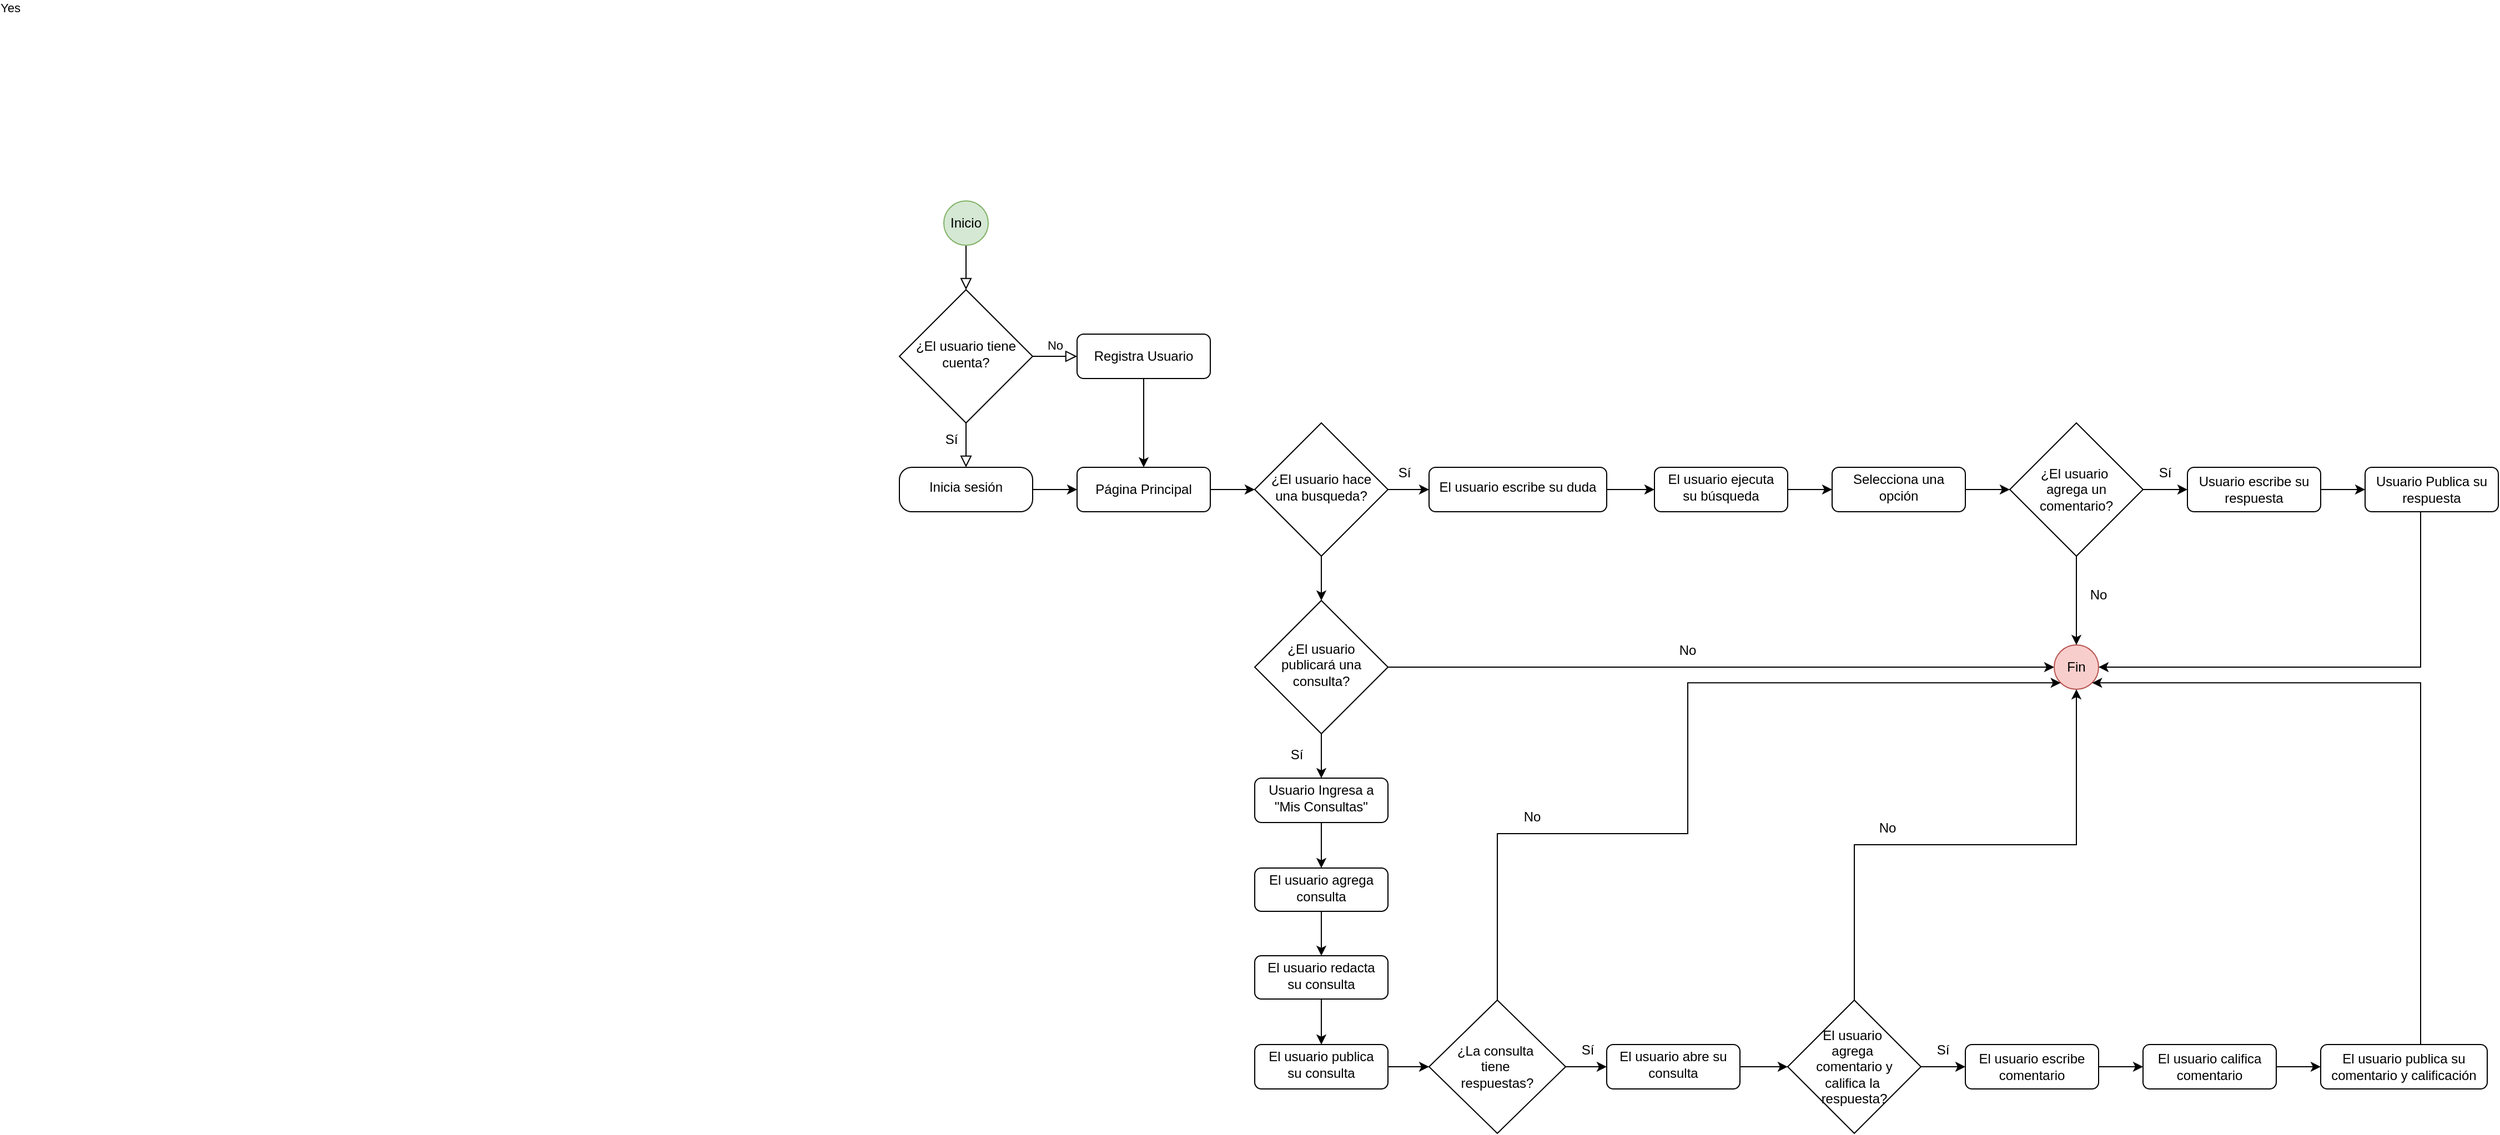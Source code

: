 <mxfile version="24.7.13">
  <diagram id="C5RBs43oDa-KdzZeNtuy" name="Page-1">
    <mxGraphModel dx="2911" dy="2235" grid="1" gridSize="10" guides="1" tooltips="1" connect="1" arrows="1" fold="1" page="1" pageScale="1" pageWidth="827" pageHeight="1169" math="0" shadow="0">
      <root>
        <mxCell id="WIyWlLk6GJQsqaUBKTNV-0" />
        <mxCell id="WIyWlLk6GJQsqaUBKTNV-1" parent="WIyWlLk6GJQsqaUBKTNV-0" />
        <mxCell id="WIyWlLk6GJQsqaUBKTNV-2" value="" style="rounded=0;html=1;jettySize=auto;orthogonalLoop=1;fontSize=11;endArrow=block;endFill=0;endSize=8;strokeWidth=1;shadow=0;labelBackgroundColor=none;edgeStyle=orthogonalEdgeStyle;exitX=0.5;exitY=1;exitDx=0;exitDy=0;" parent="WIyWlLk6GJQsqaUBKTNV-1" source="LiFCo4iXjofFsfLirgxm-38" target="WIyWlLk6GJQsqaUBKTNV-6" edge="1">
          <mxGeometry relative="1" as="geometry">
            <mxPoint x="220" y="120" as="sourcePoint" />
          </mxGeometry>
        </mxCell>
        <mxCell id="WIyWlLk6GJQsqaUBKTNV-4" value="Yes" style="rounded=0;html=1;jettySize=auto;orthogonalLoop=1;fontSize=11;endArrow=block;endFill=0;endSize=8;strokeWidth=1;shadow=0;labelBackgroundColor=none;edgeStyle=orthogonalEdgeStyle;exitX=0.5;exitY=1;exitDx=0;exitDy=0;entryX=0.5;entryY=0;entryDx=0;entryDy=0;" parent="WIyWlLk6GJQsqaUBKTNV-1" source="WIyWlLk6GJQsqaUBKTNV-6" target="LiFCo4iXjofFsfLirgxm-0" edge="1">
          <mxGeometry x="-1" y="-434" relative="1" as="geometry">
            <mxPoint x="-427" y="-374" as="offset" />
            <mxPoint x="630" y="200" as="sourcePoint" />
            <mxPoint x="710" y="360" as="targetPoint" />
          </mxGeometry>
        </mxCell>
        <mxCell id="WIyWlLk6GJQsqaUBKTNV-5" value="No" style="edgeStyle=orthogonalEdgeStyle;rounded=0;html=1;jettySize=auto;orthogonalLoop=1;fontSize=11;endArrow=block;endFill=0;endSize=8;strokeWidth=1;shadow=0;labelBackgroundColor=none;" parent="WIyWlLk6GJQsqaUBKTNV-1" source="WIyWlLk6GJQsqaUBKTNV-6" target="WIyWlLk6GJQsqaUBKTNV-7" edge="1">
          <mxGeometry y="10" relative="1" as="geometry">
            <mxPoint as="offset" />
          </mxGeometry>
        </mxCell>
        <mxCell id="WIyWlLk6GJQsqaUBKTNV-6" value="¿El usuario tiene cuenta?" style="rhombus;whiteSpace=wrap;html=1;shadow=0;fontFamily=Helvetica;fontSize=12;align=center;strokeWidth=1;spacing=6;spacingTop=-4;" parent="WIyWlLk6GJQsqaUBKTNV-1" vertex="1">
          <mxGeometry x="160" y="160" width="120" height="120" as="geometry" />
        </mxCell>
        <mxCell id="LiFCo4iXjofFsfLirgxm-2" value="" style="edgeStyle=orthogonalEdgeStyle;rounded=0;orthogonalLoop=1;jettySize=auto;html=1;entryX=0.5;entryY=0;entryDx=0;entryDy=0;" edge="1" parent="WIyWlLk6GJQsqaUBKTNV-1" source="WIyWlLk6GJQsqaUBKTNV-7" target="WIyWlLk6GJQsqaUBKTNV-11">
          <mxGeometry relative="1" as="geometry">
            <mxPoint x="380" y="280" as="targetPoint" />
          </mxGeometry>
        </mxCell>
        <mxCell id="WIyWlLk6GJQsqaUBKTNV-7" value="Registra Usuario" style="rounded=1;whiteSpace=wrap;html=1;fontSize=12;glass=0;strokeWidth=1;shadow=0;" parent="WIyWlLk6GJQsqaUBKTNV-1" vertex="1">
          <mxGeometry x="320" y="200" width="120" height="40" as="geometry" />
        </mxCell>
        <mxCell id="LiFCo4iXjofFsfLirgxm-10" style="edgeStyle=orthogonalEdgeStyle;rounded=0;orthogonalLoop=1;jettySize=auto;html=1;exitX=1;exitY=0.5;exitDx=0;exitDy=0;entryX=0;entryY=0.5;entryDx=0;entryDy=0;" edge="1" parent="WIyWlLk6GJQsqaUBKTNV-1" source="WIyWlLk6GJQsqaUBKTNV-11" target="LiFCo4iXjofFsfLirgxm-9">
          <mxGeometry relative="1" as="geometry" />
        </mxCell>
        <mxCell id="WIyWlLk6GJQsqaUBKTNV-11" value="Página Principal" style="rounded=1;whiteSpace=wrap;html=1;fontSize=12;glass=0;strokeWidth=1;shadow=0;" parent="WIyWlLk6GJQsqaUBKTNV-1" vertex="1">
          <mxGeometry x="320" y="320" width="120" height="40" as="geometry" />
        </mxCell>
        <mxCell id="LiFCo4iXjofFsfLirgxm-3" value="" style="edgeStyle=orthogonalEdgeStyle;rounded=0;orthogonalLoop=1;jettySize=auto;html=1;entryX=0;entryY=0.5;entryDx=0;entryDy=0;" edge="1" parent="WIyWlLk6GJQsqaUBKTNV-1" source="LiFCo4iXjofFsfLirgxm-0" target="WIyWlLk6GJQsqaUBKTNV-11">
          <mxGeometry relative="1" as="geometry">
            <mxPoint x="330" y="318.5" as="targetPoint" />
          </mxGeometry>
        </mxCell>
        <mxCell id="LiFCo4iXjofFsfLirgxm-0" value="Inicia sesión" style="rounded=1;whiteSpace=wrap;html=1;shadow=0;strokeWidth=1;spacing=6;spacingTop=-4;arcSize=28;" vertex="1" parent="WIyWlLk6GJQsqaUBKTNV-1">
          <mxGeometry x="160" y="320" width="120" height="40" as="geometry" />
        </mxCell>
        <mxCell id="LiFCo4iXjofFsfLirgxm-5" value="Sí" style="text;html=1;align=center;verticalAlign=middle;whiteSpace=wrap;rounded=0;" vertex="1" parent="WIyWlLk6GJQsqaUBKTNV-1">
          <mxGeometry x="177" y="280" width="60" height="30" as="geometry" />
        </mxCell>
        <mxCell id="LiFCo4iXjofFsfLirgxm-19" value="" style="edgeStyle=orthogonalEdgeStyle;rounded=0;orthogonalLoop=1;jettySize=auto;html=1;exitX=0.5;exitY=1;exitDx=0;exitDy=0;" edge="1" parent="WIyWlLk6GJQsqaUBKTNV-1" source="LiFCo4iXjofFsfLirgxm-8" target="LiFCo4iXjofFsfLirgxm-18">
          <mxGeometry relative="1" as="geometry">
            <mxPoint x="530" y="631" as="sourcePoint" />
          </mxGeometry>
        </mxCell>
        <mxCell id="LiFCo4iXjofFsfLirgxm-56" style="edgeStyle=orthogonalEdgeStyle;rounded=0;orthogonalLoop=1;jettySize=auto;html=1;entryX=0;entryY=0.5;entryDx=0;entryDy=0;" edge="1" parent="WIyWlLk6GJQsqaUBKTNV-1" source="LiFCo4iXjofFsfLirgxm-8" target="LiFCo4iXjofFsfLirgxm-24">
          <mxGeometry relative="1" as="geometry" />
        </mxCell>
        <mxCell id="LiFCo4iXjofFsfLirgxm-8" value="¿El usuario&lt;div&gt;publicará una&lt;/div&gt;&lt;div&gt;consulta?&lt;/div&gt;" style="rhombus;whiteSpace=wrap;html=1;shadow=0;fontFamily=Helvetica;fontSize=12;align=center;strokeWidth=1;spacing=6;spacingTop=-4;" vertex="1" parent="WIyWlLk6GJQsqaUBKTNV-1">
          <mxGeometry x="480" y="440" width="120" height="120" as="geometry" />
        </mxCell>
        <mxCell id="LiFCo4iXjofFsfLirgxm-13" value="" style="edgeStyle=orthogonalEdgeStyle;rounded=0;orthogonalLoop=1;jettySize=auto;html=1;" edge="1" parent="WIyWlLk6GJQsqaUBKTNV-1" source="LiFCo4iXjofFsfLirgxm-9" target="LiFCo4iXjofFsfLirgxm-12">
          <mxGeometry relative="1" as="geometry" />
        </mxCell>
        <mxCell id="LiFCo4iXjofFsfLirgxm-27" value="" style="edgeStyle=orthogonalEdgeStyle;rounded=0;orthogonalLoop=1;jettySize=auto;html=1;" edge="1" parent="WIyWlLk6GJQsqaUBKTNV-1" source="LiFCo4iXjofFsfLirgxm-9" target="LiFCo4iXjofFsfLirgxm-8">
          <mxGeometry relative="1" as="geometry" />
        </mxCell>
        <mxCell id="LiFCo4iXjofFsfLirgxm-9" value="¿El usuario hace una busqueda?" style="rhombus;whiteSpace=wrap;html=1;shadow=0;fontFamily=Helvetica;fontSize=12;align=center;strokeWidth=1;spacing=6;spacingTop=-4;" vertex="1" parent="WIyWlLk6GJQsqaUBKTNV-1">
          <mxGeometry x="480" y="280" width="120" height="120" as="geometry" />
        </mxCell>
        <mxCell id="LiFCo4iXjofFsfLirgxm-15" value="" style="edgeStyle=orthogonalEdgeStyle;rounded=0;orthogonalLoop=1;jettySize=auto;html=1;entryX=0;entryY=0.5;entryDx=0;entryDy=0;exitX=1;exitY=0.5;exitDx=0;exitDy=0;" edge="1" parent="WIyWlLk6GJQsqaUBKTNV-1" source="LiFCo4iXjofFsfLirgxm-12" target="LiFCo4iXjofFsfLirgxm-46">
          <mxGeometry relative="1" as="geometry" />
        </mxCell>
        <mxCell id="LiFCo4iXjofFsfLirgxm-12" value="El usuario escribe su duda" style="rounded=1;whiteSpace=wrap;html=1;shadow=0;strokeWidth=1;spacing=6;spacingTop=-4;" vertex="1" parent="WIyWlLk6GJQsqaUBKTNV-1">
          <mxGeometry x="637" y="320" width="160" height="40" as="geometry" />
        </mxCell>
        <mxCell id="LiFCo4iXjofFsfLirgxm-48" value="" style="edgeStyle=orthogonalEdgeStyle;rounded=0;orthogonalLoop=1;jettySize=auto;html=1;" edge="1" parent="WIyWlLk6GJQsqaUBKTNV-1" source="LiFCo4iXjofFsfLirgxm-14" target="LiFCo4iXjofFsfLirgxm-39">
          <mxGeometry relative="1" as="geometry" />
        </mxCell>
        <mxCell id="LiFCo4iXjofFsfLirgxm-14" value="Selecciona una opción" style="rounded=1;whiteSpace=wrap;html=1;shadow=0;strokeWidth=1;spacing=6;spacingTop=-4;" vertex="1" parent="WIyWlLk6GJQsqaUBKTNV-1">
          <mxGeometry x="1000" y="320" width="120" height="40" as="geometry" />
        </mxCell>
        <mxCell id="LiFCo4iXjofFsfLirgxm-23" value="" style="edgeStyle=orthogonalEdgeStyle;rounded=0;orthogonalLoop=1;jettySize=auto;html=1;exitX=0.5;exitY=1;exitDx=0;exitDy=0;" edge="1" parent="WIyWlLk6GJQsqaUBKTNV-1" source="LiFCo4iXjofFsfLirgxm-18" target="LiFCo4iXjofFsfLirgxm-22">
          <mxGeometry relative="1" as="geometry" />
        </mxCell>
        <mxCell id="LiFCo4iXjofFsfLirgxm-18" value="Usuario Ingresa a &quot;Mis Consultas&quot;" style="rounded=1;whiteSpace=wrap;html=1;shadow=0;strokeWidth=1;spacing=6;spacingTop=-4;" vertex="1" parent="WIyWlLk6GJQsqaUBKTNV-1">
          <mxGeometry x="480" y="600" width="120" height="40" as="geometry" />
        </mxCell>
        <mxCell id="LiFCo4iXjofFsfLirgxm-20" value="Sí" style="text;html=1;align=center;verticalAlign=middle;whiteSpace=wrap;rounded=0;" vertex="1" parent="WIyWlLk6GJQsqaUBKTNV-1">
          <mxGeometry x="488" y="564" width="60" height="30" as="geometry" />
        </mxCell>
        <mxCell id="LiFCo4iXjofFsfLirgxm-21" value="Sí" style="text;html=1;align=center;verticalAlign=middle;whiteSpace=wrap;rounded=0;" vertex="1" parent="WIyWlLk6GJQsqaUBKTNV-1">
          <mxGeometry x="585" y="310" width="60" height="30" as="geometry" />
        </mxCell>
        <mxCell id="LiFCo4iXjofFsfLirgxm-51" value="" style="edgeStyle=orthogonalEdgeStyle;rounded=0;orthogonalLoop=1;jettySize=auto;html=1;" edge="1" parent="WIyWlLk6GJQsqaUBKTNV-1" source="LiFCo4iXjofFsfLirgxm-22" target="LiFCo4iXjofFsfLirgxm-50">
          <mxGeometry relative="1" as="geometry" />
        </mxCell>
        <mxCell id="LiFCo4iXjofFsfLirgxm-22" value="El usuario agrega consulta" style="whiteSpace=wrap;html=1;rounded=1;shadow=0;strokeWidth=1;spacing=6;spacingTop=-4;" vertex="1" parent="WIyWlLk6GJQsqaUBKTNV-1">
          <mxGeometry x="480" y="681" width="120" height="39" as="geometry" />
        </mxCell>
        <mxCell id="LiFCo4iXjofFsfLirgxm-24" value="Fin" style="ellipse;whiteSpace=wrap;html=1;aspect=fixed;fillColor=#f8cecc;strokeColor=#b85450;" vertex="1" parent="WIyWlLk6GJQsqaUBKTNV-1">
          <mxGeometry x="1200" y="480" width="40" height="40" as="geometry" />
        </mxCell>
        <mxCell id="LiFCo4iXjofFsfLirgxm-28" value="Sí" style="text;html=1;align=center;verticalAlign=middle;whiteSpace=wrap;rounded=0;" vertex="1" parent="WIyWlLk6GJQsqaUBKTNV-1">
          <mxGeometry x="1270" y="310" width="60" height="30" as="geometry" />
        </mxCell>
        <mxCell id="LiFCo4iXjofFsfLirgxm-33" value="No" style="text;html=1;align=center;verticalAlign=middle;whiteSpace=wrap;rounded=0;" vertex="1" parent="WIyWlLk6GJQsqaUBKTNV-1">
          <mxGeometry x="840" y="470" width="60" height="30" as="geometry" />
        </mxCell>
        <mxCell id="LiFCo4iXjofFsfLirgxm-38" value="Inicio" style="ellipse;whiteSpace=wrap;html=1;aspect=fixed;fillColor=#d5e8d4;strokeColor=#82b366;" vertex="1" parent="WIyWlLk6GJQsqaUBKTNV-1">
          <mxGeometry x="200" y="80" width="40" height="40" as="geometry" />
        </mxCell>
        <mxCell id="LiFCo4iXjofFsfLirgxm-42" value="" style="edgeStyle=orthogonalEdgeStyle;rounded=0;orthogonalLoop=1;jettySize=auto;html=1;" edge="1" parent="WIyWlLk6GJQsqaUBKTNV-1" source="LiFCo4iXjofFsfLirgxm-39" target="LiFCo4iXjofFsfLirgxm-41">
          <mxGeometry relative="1" as="geometry" />
        </mxCell>
        <mxCell id="LiFCo4iXjofFsfLirgxm-53" value="" style="edgeStyle=orthogonalEdgeStyle;rounded=0;orthogonalLoop=1;jettySize=auto;html=1;" edge="1" parent="WIyWlLk6GJQsqaUBKTNV-1" source="LiFCo4iXjofFsfLirgxm-39" target="LiFCo4iXjofFsfLirgxm-24">
          <mxGeometry relative="1" as="geometry" />
        </mxCell>
        <mxCell id="LiFCo4iXjofFsfLirgxm-39" value="¿El usuario&amp;nbsp;&lt;div&gt;agrega un comentario?&lt;/div&gt;" style="rhombus;whiteSpace=wrap;html=1;" vertex="1" parent="WIyWlLk6GJQsqaUBKTNV-1">
          <mxGeometry x="1160" y="280" width="120" height="120" as="geometry" />
        </mxCell>
        <mxCell id="LiFCo4iXjofFsfLirgxm-40" value="No" style="text;html=1;align=center;verticalAlign=middle;whiteSpace=wrap;rounded=0;" vertex="1" parent="WIyWlLk6GJQsqaUBKTNV-1">
          <mxGeometry x="1210" y="420" width="60" height="30" as="geometry" />
        </mxCell>
        <mxCell id="LiFCo4iXjofFsfLirgxm-44" value="" style="edgeStyle=orthogonalEdgeStyle;rounded=0;orthogonalLoop=1;jettySize=auto;html=1;" edge="1" parent="WIyWlLk6GJQsqaUBKTNV-1" source="LiFCo4iXjofFsfLirgxm-41" target="LiFCo4iXjofFsfLirgxm-43">
          <mxGeometry relative="1" as="geometry" />
        </mxCell>
        <mxCell id="LiFCo4iXjofFsfLirgxm-41" value="Usuario escribe su respuesta" style="rounded=1;whiteSpace=wrap;html=1;" vertex="1" parent="WIyWlLk6GJQsqaUBKTNV-1">
          <mxGeometry x="1320" y="320" width="120" height="40" as="geometry" />
        </mxCell>
        <mxCell id="LiFCo4iXjofFsfLirgxm-60" style="edgeStyle=orthogonalEdgeStyle;rounded=0;orthogonalLoop=1;jettySize=auto;html=1;entryX=1;entryY=0.5;entryDx=0;entryDy=0;" edge="1" parent="WIyWlLk6GJQsqaUBKTNV-1" source="LiFCo4iXjofFsfLirgxm-43" target="LiFCo4iXjofFsfLirgxm-24">
          <mxGeometry relative="1" as="geometry">
            <Array as="points">
              <mxPoint x="1530" y="500" />
            </Array>
          </mxGeometry>
        </mxCell>
        <mxCell id="LiFCo4iXjofFsfLirgxm-43" value="Usuario Publica su respuesta" style="rounded=1;whiteSpace=wrap;html=1;" vertex="1" parent="WIyWlLk6GJQsqaUBKTNV-1">
          <mxGeometry x="1480" y="320" width="120" height="40" as="geometry" />
        </mxCell>
        <mxCell id="LiFCo4iXjofFsfLirgxm-47" value="" style="edgeStyle=orthogonalEdgeStyle;rounded=0;orthogonalLoop=1;jettySize=auto;html=1;" edge="1" parent="WIyWlLk6GJQsqaUBKTNV-1" source="LiFCo4iXjofFsfLirgxm-46" target="LiFCo4iXjofFsfLirgxm-14">
          <mxGeometry relative="1" as="geometry" />
        </mxCell>
        <mxCell id="LiFCo4iXjofFsfLirgxm-46" value="El usuario ejecuta su búsqueda" style="rounded=1;whiteSpace=wrap;html=1;shadow=0;strokeWidth=1;spacing=6;spacingTop=-4;" vertex="1" parent="WIyWlLk6GJQsqaUBKTNV-1">
          <mxGeometry x="840" y="320" width="120" height="40" as="geometry" />
        </mxCell>
        <mxCell id="LiFCo4iXjofFsfLirgxm-66" value="" style="edgeStyle=orthogonalEdgeStyle;rounded=0;orthogonalLoop=1;jettySize=auto;html=1;" edge="1" parent="WIyWlLk6GJQsqaUBKTNV-1" source="LiFCo4iXjofFsfLirgxm-49" target="LiFCo4iXjofFsfLirgxm-64">
          <mxGeometry relative="1" as="geometry" />
        </mxCell>
        <mxCell id="LiFCo4iXjofFsfLirgxm-49" value="El usuario publica su consulta" style="whiteSpace=wrap;html=1;rounded=1;shadow=0;strokeWidth=1;spacing=6;spacingTop=-4;" vertex="1" parent="WIyWlLk6GJQsqaUBKTNV-1">
          <mxGeometry x="480" y="840" width="120" height="40" as="geometry" />
        </mxCell>
        <mxCell id="LiFCo4iXjofFsfLirgxm-52" value="" style="edgeStyle=orthogonalEdgeStyle;rounded=0;orthogonalLoop=1;jettySize=auto;html=1;" edge="1" parent="WIyWlLk6GJQsqaUBKTNV-1" source="LiFCo4iXjofFsfLirgxm-50" target="LiFCo4iXjofFsfLirgxm-49">
          <mxGeometry relative="1" as="geometry" />
        </mxCell>
        <mxCell id="LiFCo4iXjofFsfLirgxm-50" value="El usuario redacta su consulta" style="whiteSpace=wrap;html=1;rounded=1;shadow=0;strokeWidth=1;spacing=6;spacingTop=-4;" vertex="1" parent="WIyWlLk6GJQsqaUBKTNV-1">
          <mxGeometry x="480" y="760" width="120" height="39" as="geometry" />
        </mxCell>
        <mxCell id="LiFCo4iXjofFsfLirgxm-67" style="edgeStyle=orthogonalEdgeStyle;rounded=0;orthogonalLoop=1;jettySize=auto;html=1;entryX=0;entryY=1;entryDx=0;entryDy=0;" edge="1" parent="WIyWlLk6GJQsqaUBKTNV-1" source="LiFCo4iXjofFsfLirgxm-64" target="LiFCo4iXjofFsfLirgxm-24">
          <mxGeometry relative="1" as="geometry">
            <Array as="points">
              <mxPoint x="699" y="650" />
              <mxPoint x="870" y="650" />
              <mxPoint x="870" y="514" />
            </Array>
          </mxGeometry>
        </mxCell>
        <mxCell id="LiFCo4iXjofFsfLirgxm-74" value="" style="edgeStyle=orthogonalEdgeStyle;rounded=0;orthogonalLoop=1;jettySize=auto;html=1;" edge="1" parent="WIyWlLk6GJQsqaUBKTNV-1" source="LiFCo4iXjofFsfLirgxm-64" target="LiFCo4iXjofFsfLirgxm-71">
          <mxGeometry relative="1" as="geometry" />
        </mxCell>
        <mxCell id="LiFCo4iXjofFsfLirgxm-64" value="¿La consulta&amp;nbsp;&lt;div&gt;tiene&amp;nbsp;&lt;/div&gt;&lt;div&gt;respuestas?&lt;/div&gt;" style="rhombus;whiteSpace=wrap;html=1;" vertex="1" parent="WIyWlLk6GJQsqaUBKTNV-1">
          <mxGeometry x="637" y="800" width="123" height="120" as="geometry" />
        </mxCell>
        <mxCell id="LiFCo4iXjofFsfLirgxm-75" value="" style="edgeStyle=orthogonalEdgeStyle;rounded=0;orthogonalLoop=1;jettySize=auto;html=1;" edge="1" parent="WIyWlLk6GJQsqaUBKTNV-1" source="LiFCo4iXjofFsfLirgxm-71" target="LiFCo4iXjofFsfLirgxm-72">
          <mxGeometry relative="1" as="geometry" />
        </mxCell>
        <mxCell id="LiFCo4iXjofFsfLirgxm-71" value="El usuario abre su consulta" style="whiteSpace=wrap;html=1;rounded=1;shadow=0;strokeWidth=1;spacing=6;spacingTop=-4;" vertex="1" parent="WIyWlLk6GJQsqaUBKTNV-1">
          <mxGeometry x="797" y="840" width="120" height="40" as="geometry" />
        </mxCell>
        <mxCell id="LiFCo4iXjofFsfLirgxm-73" style="edgeStyle=orthogonalEdgeStyle;rounded=0;orthogonalLoop=1;jettySize=auto;html=1;exitX=0.5;exitY=0;exitDx=0;exitDy=0;" edge="1" parent="WIyWlLk6GJQsqaUBKTNV-1" source="LiFCo4iXjofFsfLirgxm-72" target="LiFCo4iXjofFsfLirgxm-24">
          <mxGeometry relative="1" as="geometry" />
        </mxCell>
        <mxCell id="LiFCo4iXjofFsfLirgxm-77" value="" style="edgeStyle=orthogonalEdgeStyle;rounded=0;orthogonalLoop=1;jettySize=auto;html=1;" edge="1" parent="WIyWlLk6GJQsqaUBKTNV-1" source="LiFCo4iXjofFsfLirgxm-72" target="LiFCo4iXjofFsfLirgxm-76">
          <mxGeometry relative="1" as="geometry" />
        </mxCell>
        <mxCell id="LiFCo4iXjofFsfLirgxm-72" value="El usuario&amp;nbsp;&lt;div&gt;agrega&amp;nbsp;&lt;/div&gt;&lt;div&gt;comentario y califica&amp;nbsp;&lt;span style=&quot;background-color: initial;&quot;&gt;la&amp;nbsp;&lt;/span&gt;&lt;/div&gt;&lt;div&gt;respuesta?&lt;/div&gt;" style="rhombus;whiteSpace=wrap;html=1;" vertex="1" parent="WIyWlLk6GJQsqaUBKTNV-1">
          <mxGeometry x="960" y="800" width="120" height="120" as="geometry" />
        </mxCell>
        <mxCell id="LiFCo4iXjofFsfLirgxm-79" value="" style="edgeStyle=orthogonalEdgeStyle;rounded=0;orthogonalLoop=1;jettySize=auto;html=1;" edge="1" parent="WIyWlLk6GJQsqaUBKTNV-1" source="LiFCo4iXjofFsfLirgxm-76" target="LiFCo4iXjofFsfLirgxm-78">
          <mxGeometry relative="1" as="geometry" />
        </mxCell>
        <mxCell id="LiFCo4iXjofFsfLirgxm-76" value="El usuario escribe comentario" style="rounded=1;whiteSpace=wrap;html=1;" vertex="1" parent="WIyWlLk6GJQsqaUBKTNV-1">
          <mxGeometry x="1120" y="840" width="120" height="40" as="geometry" />
        </mxCell>
        <mxCell id="LiFCo4iXjofFsfLirgxm-81" value="" style="edgeStyle=orthogonalEdgeStyle;rounded=0;orthogonalLoop=1;jettySize=auto;html=1;" edge="1" parent="WIyWlLk6GJQsqaUBKTNV-1" source="LiFCo4iXjofFsfLirgxm-78" target="LiFCo4iXjofFsfLirgxm-80">
          <mxGeometry relative="1" as="geometry" />
        </mxCell>
        <mxCell id="LiFCo4iXjofFsfLirgxm-78" value="El usuario califica comentario" style="rounded=1;whiteSpace=wrap;html=1;" vertex="1" parent="WIyWlLk6GJQsqaUBKTNV-1">
          <mxGeometry x="1280" y="840" width="120" height="40" as="geometry" />
        </mxCell>
        <mxCell id="LiFCo4iXjofFsfLirgxm-82" style="edgeStyle=orthogonalEdgeStyle;rounded=0;orthogonalLoop=1;jettySize=auto;html=1;entryX=1;entryY=1;entryDx=0;entryDy=0;" edge="1" parent="WIyWlLk6GJQsqaUBKTNV-1" source="LiFCo4iXjofFsfLirgxm-80" target="LiFCo4iXjofFsfLirgxm-24">
          <mxGeometry relative="1" as="geometry">
            <mxPoint x="1240.0" y="530" as="targetPoint" />
            <Array as="points">
              <mxPoint x="1530" y="514" />
            </Array>
          </mxGeometry>
        </mxCell>
        <mxCell id="LiFCo4iXjofFsfLirgxm-80" value="El usuario publica su comentario y calificación" style="whiteSpace=wrap;html=1;rounded=1;" vertex="1" parent="WIyWlLk6GJQsqaUBKTNV-1">
          <mxGeometry x="1440" y="840" width="150" height="40" as="geometry" />
        </mxCell>
        <mxCell id="LiFCo4iXjofFsfLirgxm-83" value="No" style="text;html=1;align=center;verticalAlign=middle;whiteSpace=wrap;rounded=0;" vertex="1" parent="WIyWlLk6GJQsqaUBKTNV-1">
          <mxGeometry x="700" y="620" width="60" height="30" as="geometry" />
        </mxCell>
        <mxCell id="LiFCo4iXjofFsfLirgxm-84" value="Sí" style="text;html=1;align=center;verticalAlign=middle;whiteSpace=wrap;rounded=0;" vertex="1" parent="WIyWlLk6GJQsqaUBKTNV-1">
          <mxGeometry x="750" y="830" width="60" height="30" as="geometry" />
        </mxCell>
        <mxCell id="LiFCo4iXjofFsfLirgxm-85" value="Sí" style="text;html=1;align=center;verticalAlign=middle;whiteSpace=wrap;rounded=0;" vertex="1" parent="WIyWlLk6GJQsqaUBKTNV-1">
          <mxGeometry x="1070" y="830" width="60" height="30" as="geometry" />
        </mxCell>
        <mxCell id="LiFCo4iXjofFsfLirgxm-86" value="No" style="text;html=1;align=center;verticalAlign=middle;whiteSpace=wrap;rounded=0;" vertex="1" parent="WIyWlLk6GJQsqaUBKTNV-1">
          <mxGeometry x="1020" y="630" width="60" height="30" as="geometry" />
        </mxCell>
      </root>
    </mxGraphModel>
  </diagram>
</mxfile>
